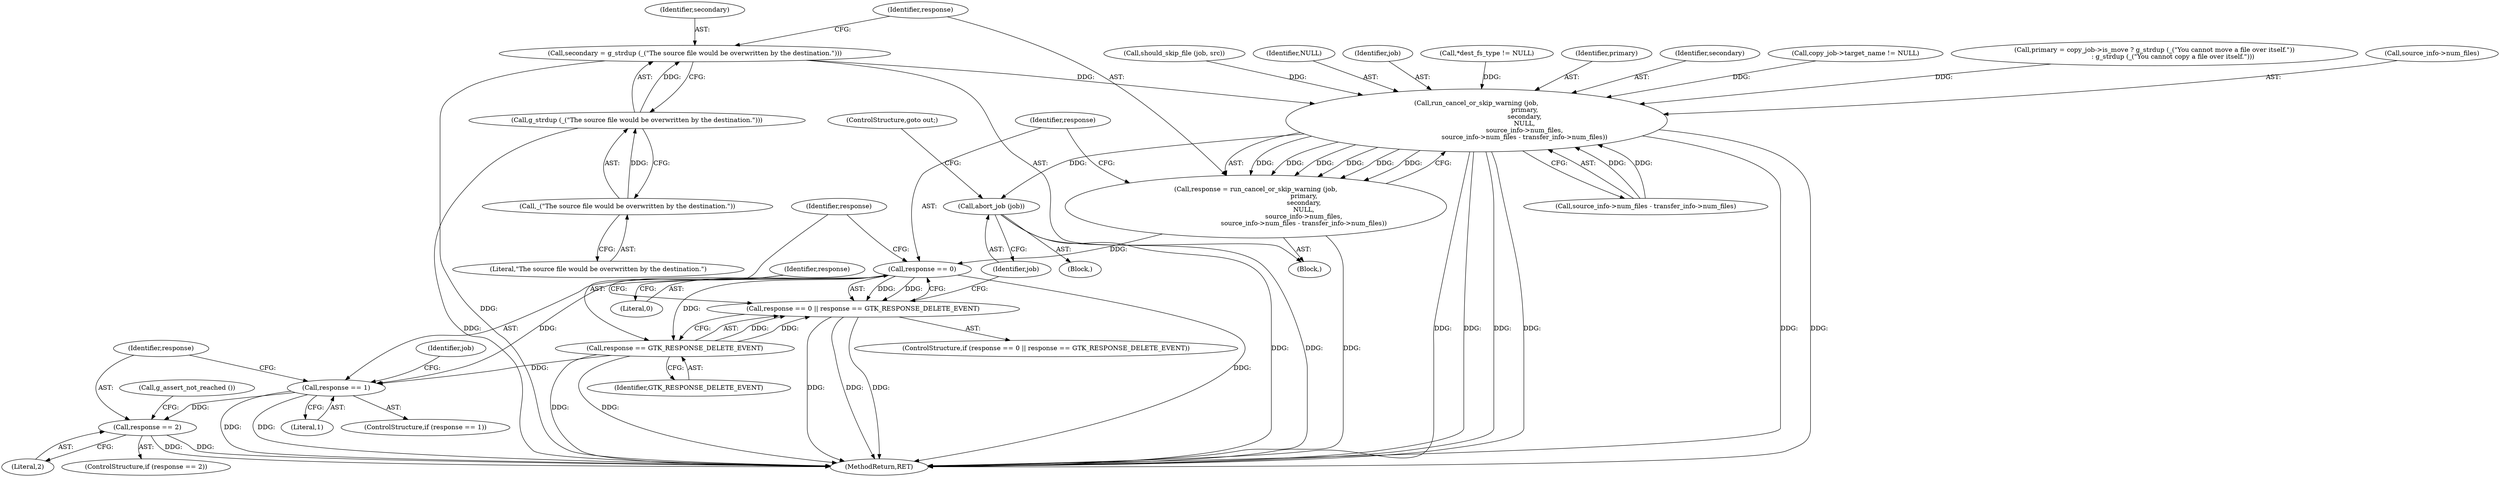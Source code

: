 digraph "0_nautilus_1630f53481f445ada0a455e9979236d31a8d3bb0_0@API" {
"1000327" [label="(Call,secondary = g_strdup (_(\"The source file would be overwritten by the destination.\")))"];
"1000329" [label="(Call,g_strdup (_(\"The source file would be overwritten by the destination.\")))"];
"1000330" [label="(Call,_(\"The source file would be overwritten by the destination.\"))"];
"1000334" [label="(Call,run_cancel_or_skip_warning (job,\n                                               primary,\n                                               secondary,\n                                               NULL,\n                                               source_info->num_files,\n                                               source_info->num_files - transfer_info->num_files))"];
"1000332" [label="(Call,response = run_cancel_or_skip_warning (job,\n                                               primary,\n                                               secondary,\n                                               NULL,\n                                               source_info->num_files,\n                                               source_info->num_files - transfer_info->num_files))"];
"1000351" [label="(Call,response == 0)"];
"1000350" [label="(Call,response == 0 || response == GTK_RESPONSE_DELETE_EVENT)"];
"1000354" [label="(Call,response == GTK_RESPONSE_DELETE_EVENT)"];
"1000362" [label="(Call,response == 1)"];
"1000373" [label="(Call,response == 2)"];
"1000358" [label="(Call,abort_job (job))"];
"1000327" [label="(Call,secondary = g_strdup (_(\"The source file would be overwritten by the destination.\")))"];
"1001114" [label="(MethodReturn,RET)"];
"1000334" [label="(Call,run_cancel_or_skip_warning (job,\n                                               primary,\n                                               secondary,\n                                               NULL,\n                                               source_info->num_files,\n                                               source_info->num_files - transfer_info->num_files))"];
"1000336" [label="(Identifier,primary)"];
"1000337" [label="(Identifier,secondary)"];
"1000354" [label="(Call,response == GTK_RESPONSE_DELETE_EVENT)"];
"1000373" [label="(Call,response == 2)"];
"1000363" [label="(Identifier,response)"];
"1000200" [label="(Call,copy_job->target_name != NULL)"];
"1000315" [label="(Call,primary = copy_job->is_move ? g_strdup (_(\"You cannot move a file over itself.\"))\n                  : g_strdup (_(\"You cannot copy a file over itself.\")))"];
"1000330" [label="(Call,_(\"The source file would be overwritten by the destination.\"))"];
"1000353" [label="(Literal,0)"];
"1000375" [label="(Literal,2)"];
"1000332" [label="(Call,response = run_cancel_or_skip_warning (job,\n                                               primary,\n                                               secondary,\n                                               NULL,\n                                               source_info->num_files,\n                                               source_info->num_files - transfer_info->num_files))"];
"1000359" [label="(Identifier,job)"];
"1000374" [label="(Identifier,response)"];
"1000308" [label="(Block,)"];
"1000351" [label="(Call,response == 0)"];
"1000349" [label="(ControlStructure,if (response == 0 || response == GTK_RESPONSE_DELETE_EVENT))"];
"1000355" [label="(Identifier,response)"];
"1000356" [label="(Identifier,GTK_RESPONSE_DELETE_EVENT)"];
"1000357" [label="(Block,)"];
"1000331" [label="(Literal,\"The source file would be overwritten by the destination.\")"];
"1000339" [label="(Call,source_info->num_files)"];
"1000342" [label="(Call,source_info->num_files - transfer_info->num_files)"];
"1000364" [label="(Literal,1)"];
"1000333" [label="(Identifier,response)"];
"1000368" [label="(Identifier,job)"];
"1000329" [label="(Call,g_strdup (_(\"The source file would be overwritten by the destination.\")))"];
"1000372" [label="(ControlStructure,if (response == 2))"];
"1000167" [label="(Call,should_skip_file (job, src))"];
"1000328" [label="(Identifier,secondary)"];
"1000352" [label="(Identifier,response)"];
"1000380" [label="(ControlStructure,goto out;)"];
"1000338" [label="(Identifier,NULL)"];
"1000335" [label="(Identifier,job)"];
"1000181" [label="(Call,*dest_fs_type != NULL)"];
"1000361" [label="(ControlStructure,if (response == 1))"];
"1000379" [label="(Call,g_assert_not_reached ())"];
"1000362" [label="(Call,response == 1)"];
"1000358" [label="(Call,abort_job (job))"];
"1000350" [label="(Call,response == 0 || response == GTK_RESPONSE_DELETE_EVENT)"];
"1000327" -> "1000308"  [label="AST: "];
"1000327" -> "1000329"  [label="CFG: "];
"1000328" -> "1000327"  [label="AST: "];
"1000329" -> "1000327"  [label="AST: "];
"1000333" -> "1000327"  [label="CFG: "];
"1000327" -> "1001114"  [label="DDG: "];
"1000329" -> "1000327"  [label="DDG: "];
"1000327" -> "1000334"  [label="DDG: "];
"1000329" -> "1000330"  [label="CFG: "];
"1000330" -> "1000329"  [label="AST: "];
"1000329" -> "1001114"  [label="DDG: "];
"1000330" -> "1000329"  [label="DDG: "];
"1000330" -> "1000331"  [label="CFG: "];
"1000331" -> "1000330"  [label="AST: "];
"1000334" -> "1000332"  [label="AST: "];
"1000334" -> "1000342"  [label="CFG: "];
"1000335" -> "1000334"  [label="AST: "];
"1000336" -> "1000334"  [label="AST: "];
"1000337" -> "1000334"  [label="AST: "];
"1000338" -> "1000334"  [label="AST: "];
"1000339" -> "1000334"  [label="AST: "];
"1000342" -> "1000334"  [label="AST: "];
"1000332" -> "1000334"  [label="CFG: "];
"1000334" -> "1001114"  [label="DDG: "];
"1000334" -> "1001114"  [label="DDG: "];
"1000334" -> "1001114"  [label="DDG: "];
"1000334" -> "1001114"  [label="DDG: "];
"1000334" -> "1001114"  [label="DDG: "];
"1000334" -> "1001114"  [label="DDG: "];
"1000334" -> "1000332"  [label="DDG: "];
"1000334" -> "1000332"  [label="DDG: "];
"1000334" -> "1000332"  [label="DDG: "];
"1000334" -> "1000332"  [label="DDG: "];
"1000334" -> "1000332"  [label="DDG: "];
"1000334" -> "1000332"  [label="DDG: "];
"1000167" -> "1000334"  [label="DDG: "];
"1000315" -> "1000334"  [label="DDG: "];
"1000181" -> "1000334"  [label="DDG: "];
"1000200" -> "1000334"  [label="DDG: "];
"1000342" -> "1000334"  [label="DDG: "];
"1000342" -> "1000334"  [label="DDG: "];
"1000334" -> "1000358"  [label="DDG: "];
"1000332" -> "1000308"  [label="AST: "];
"1000333" -> "1000332"  [label="AST: "];
"1000352" -> "1000332"  [label="CFG: "];
"1000332" -> "1001114"  [label="DDG: "];
"1000332" -> "1000351"  [label="DDG: "];
"1000351" -> "1000350"  [label="AST: "];
"1000351" -> "1000353"  [label="CFG: "];
"1000352" -> "1000351"  [label="AST: "];
"1000353" -> "1000351"  [label="AST: "];
"1000355" -> "1000351"  [label="CFG: "];
"1000350" -> "1000351"  [label="CFG: "];
"1000351" -> "1001114"  [label="DDG: "];
"1000351" -> "1000350"  [label="DDG: "];
"1000351" -> "1000350"  [label="DDG: "];
"1000351" -> "1000354"  [label="DDG: "];
"1000351" -> "1000362"  [label="DDG: "];
"1000350" -> "1000349"  [label="AST: "];
"1000350" -> "1000354"  [label="CFG: "];
"1000354" -> "1000350"  [label="AST: "];
"1000359" -> "1000350"  [label="CFG: "];
"1000363" -> "1000350"  [label="CFG: "];
"1000350" -> "1001114"  [label="DDG: "];
"1000350" -> "1001114"  [label="DDG: "];
"1000350" -> "1001114"  [label="DDG: "];
"1000354" -> "1000350"  [label="DDG: "];
"1000354" -> "1000350"  [label="DDG: "];
"1000354" -> "1000356"  [label="CFG: "];
"1000355" -> "1000354"  [label="AST: "];
"1000356" -> "1000354"  [label="AST: "];
"1000354" -> "1001114"  [label="DDG: "];
"1000354" -> "1001114"  [label="DDG: "];
"1000354" -> "1000362"  [label="DDG: "];
"1000362" -> "1000361"  [label="AST: "];
"1000362" -> "1000364"  [label="CFG: "];
"1000363" -> "1000362"  [label="AST: "];
"1000364" -> "1000362"  [label="AST: "];
"1000368" -> "1000362"  [label="CFG: "];
"1000374" -> "1000362"  [label="CFG: "];
"1000362" -> "1001114"  [label="DDG: "];
"1000362" -> "1001114"  [label="DDG: "];
"1000362" -> "1000373"  [label="DDG: "];
"1000373" -> "1000372"  [label="AST: "];
"1000373" -> "1000375"  [label="CFG: "];
"1000374" -> "1000373"  [label="AST: "];
"1000375" -> "1000373"  [label="AST: "];
"1000379" -> "1000373"  [label="CFG: "];
"1000373" -> "1001114"  [label="DDG: "];
"1000373" -> "1001114"  [label="DDG: "];
"1000358" -> "1000357"  [label="AST: "];
"1000358" -> "1000359"  [label="CFG: "];
"1000359" -> "1000358"  [label="AST: "];
"1000380" -> "1000358"  [label="CFG: "];
"1000358" -> "1001114"  [label="DDG: "];
"1000358" -> "1001114"  [label="DDG: "];
}
